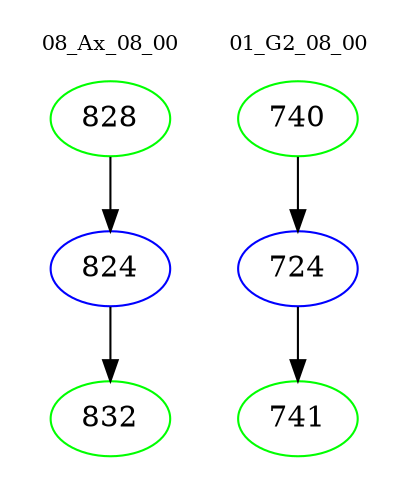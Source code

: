 digraph{
subgraph cluster_0 {
color = white
label = "08_Ax_08_00";
fontsize=10;
T0_828 [label="828", color="green"]
T0_828 -> T0_824 [color="black"]
T0_824 [label="824", color="blue"]
T0_824 -> T0_832 [color="black"]
T0_832 [label="832", color="green"]
}
subgraph cluster_1 {
color = white
label = "01_G2_08_00";
fontsize=10;
T1_740 [label="740", color="green"]
T1_740 -> T1_724 [color="black"]
T1_724 [label="724", color="blue"]
T1_724 -> T1_741 [color="black"]
T1_741 [label="741", color="green"]
}
}
